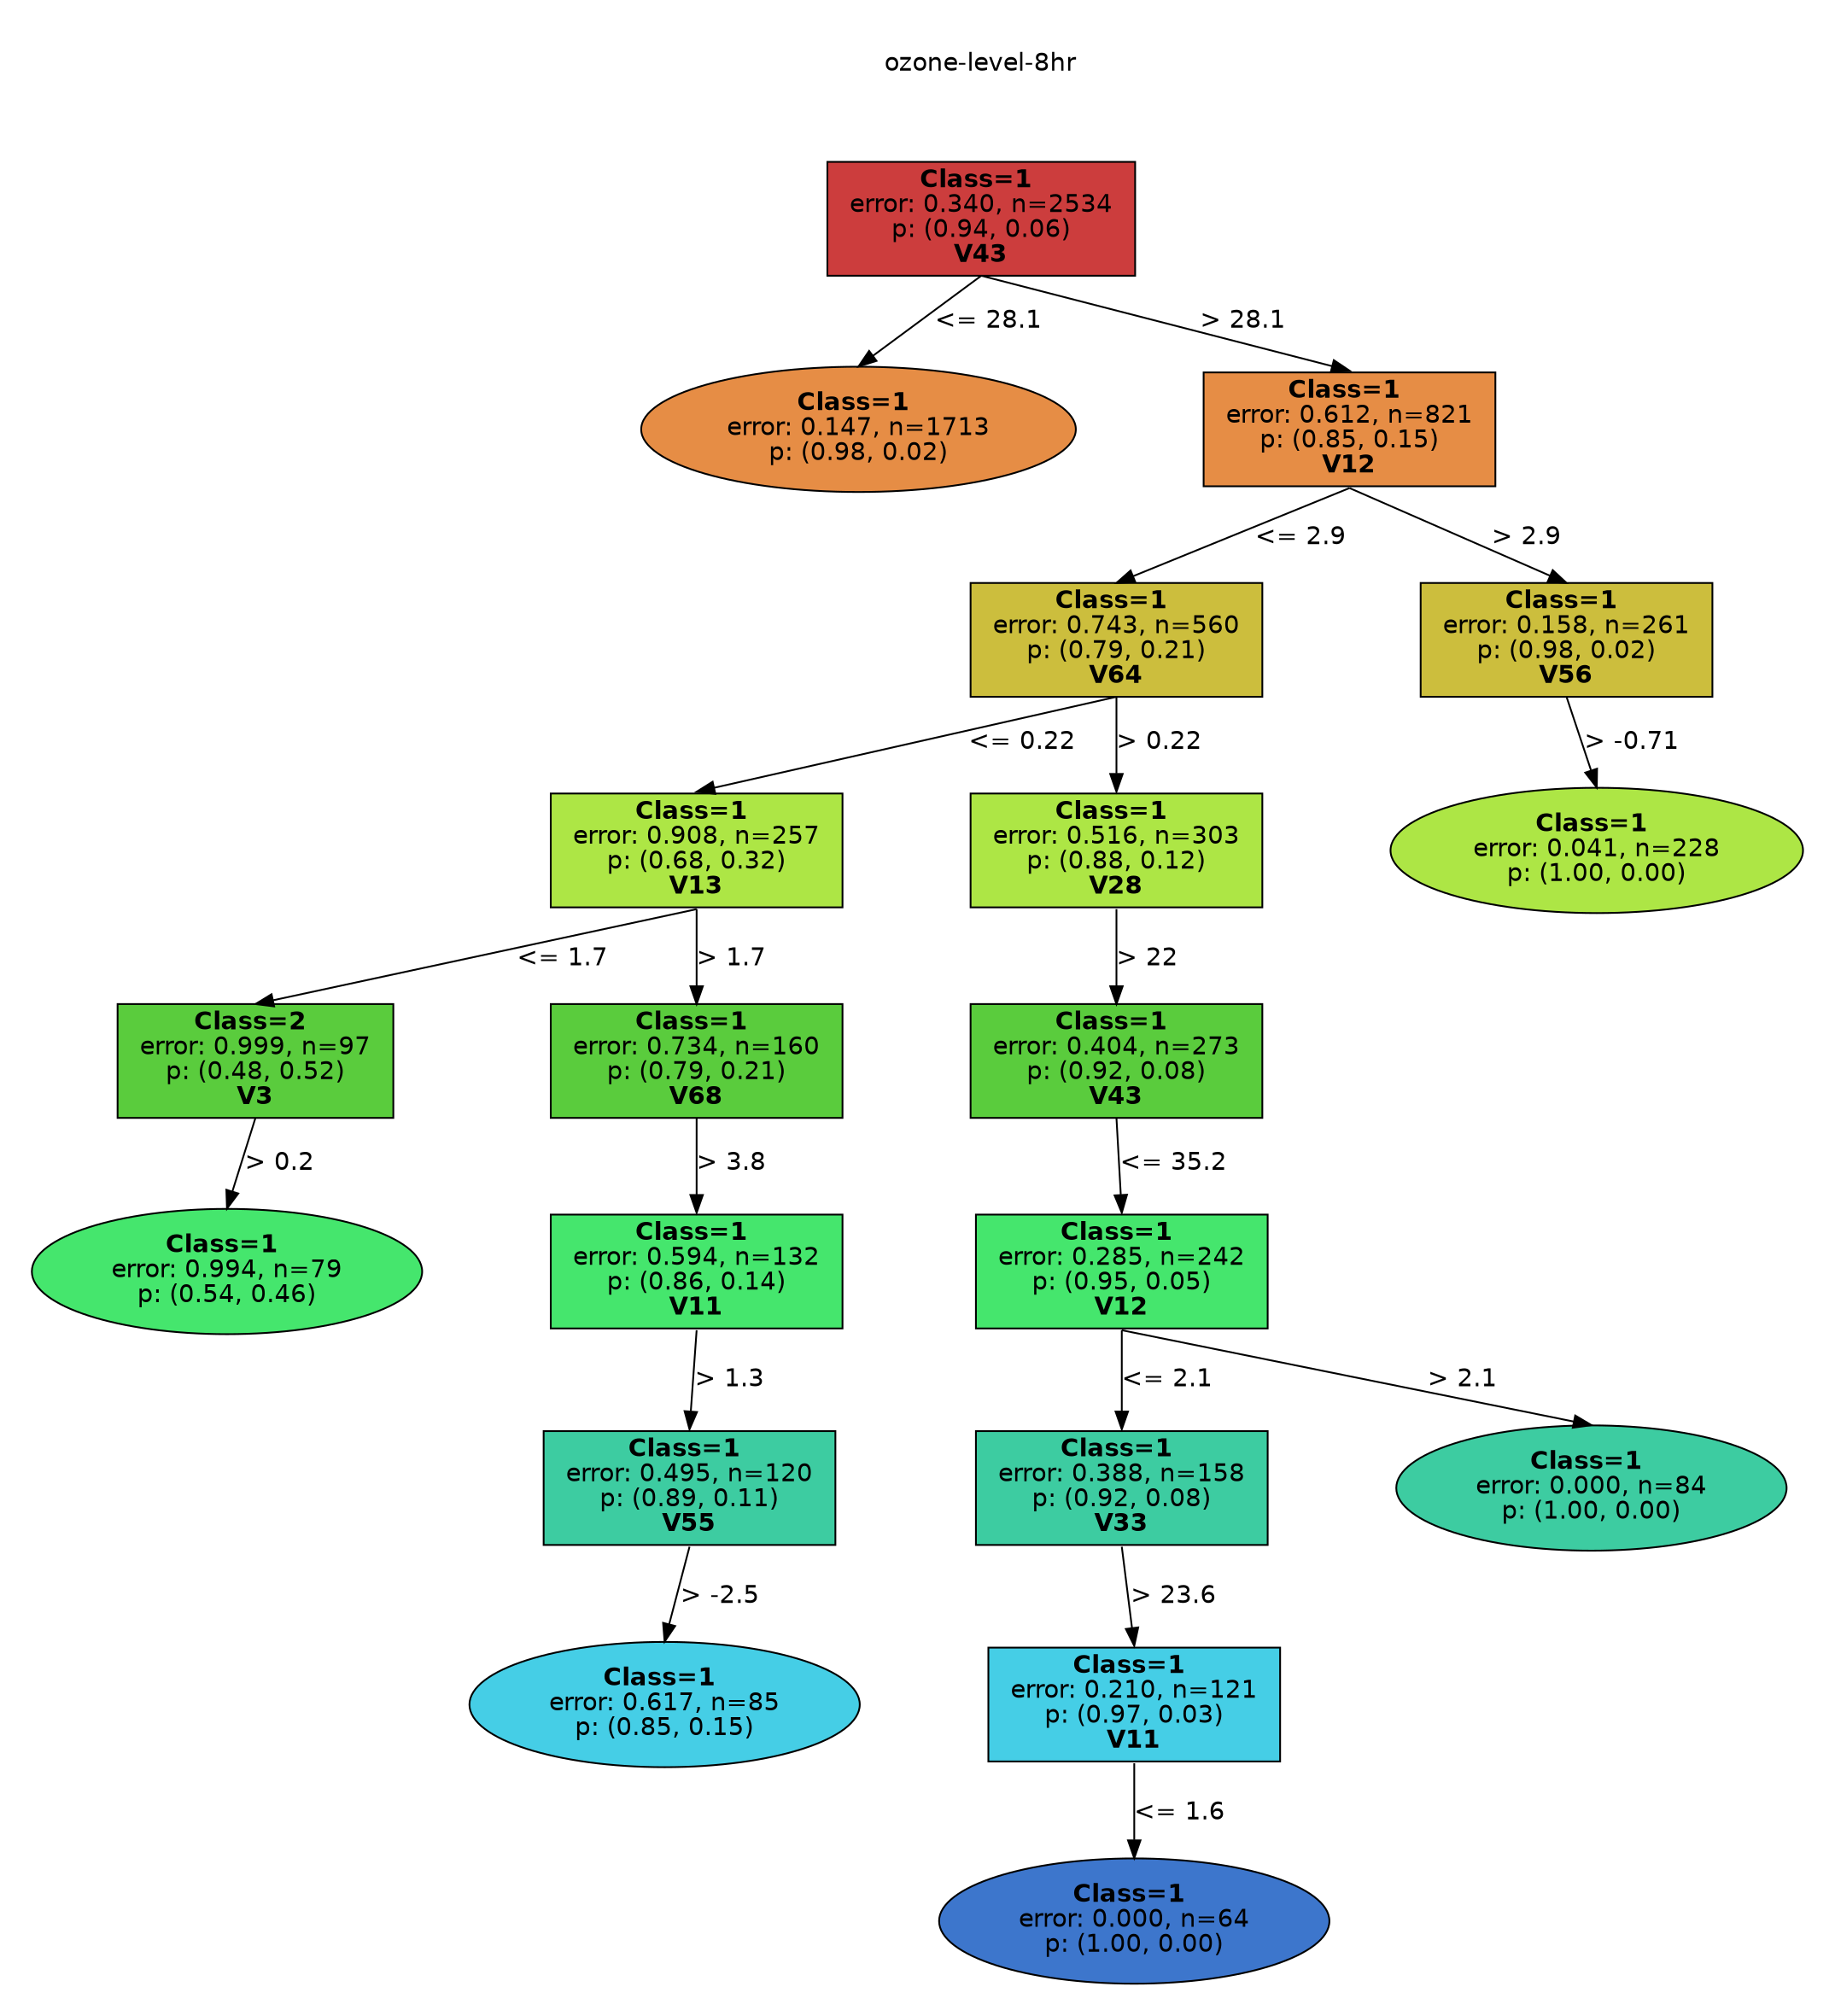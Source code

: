 digraph Tree {
splines=false;
graph [pad=".25", ranksep="0.5", nodesep="1"];
node [shape=rect, style="filled", color="black", fontname="helvetica",fillcolor="white"] ;
edge [fontname="helvetica"] ;
0 [label="ozone-level-8hr", shape=plaintext];
0:s -> 1:n [style=invis];   
1 [label=<<b> Class=1 </b> <br/> error: 0.340, n=2534 <br/> p: (0.94, 0.06) <br/><b>V43</b>>, fillcolor="0.000 0.7 0.800", shape="rect"];
2 [label=<<b> Class=1 </b> <br/> error: 0.147, n=1713 <br/> p: (0.98, 0.02) >, fillcolor="0.075 0.7 0.900", shape="oval"];
1:s -> 2:n [label="<= 28.1"] ;
3 [label=<<b> Class=1 </b> <br/> error: 0.612, n=821 <br/> p: (0.85, 0.15) <br/><b>V12</b>>, fillcolor="0.075 0.7 0.900", shape="rect"];
1:s -> 3:n [label="> 28.1"] ;
4 [label=<<b> Class=1 </b> <br/> error: 0.743, n=560 <br/> p: (0.79, 0.21) <br/><b>V64</b>>, fillcolor="0.150 0.7 0.800", shape="rect"];
3:s -> 4:n [label="<= 2.9"] ;
5 [label=<<b> Class=1 </b> <br/> error: 0.908, n=257 <br/> p: (0.68, 0.32) <br/><b>V13</b>>, fillcolor="0.225 0.7 0.900", shape="rect"];
4:s -> 5:n [label="<= 0.22"] ;
6 [label=<<b> Class=2 </b> <br/> error: 0.999, n=97 <br/> p: (0.48, 0.52) <br/><b>V3</b>>, fillcolor="0.300 0.7 0.800", shape="rect"];
5:s -> 6:n [label="<= 1.7"] ;
7 [label=<<b> Class=1 </b> <br/> error: 0.994, n=79 <br/> p: (0.54, 0.46) >, fillcolor="0.375 0.7 0.900", shape="oval"];
6:s -> 7:n [label="> 0.2"] ;
8 [label=<<b> Class=1 </b> <br/> error: 0.734, n=160 <br/> p: (0.79, 0.21) <br/><b>V68</b>>, fillcolor="0.300 0.7 0.800", shape="rect"];
5:s -> 8:n [label="> 1.7"] ;
9 [label=<<b> Class=1 </b> <br/> error: 0.594, n=132 <br/> p: (0.86, 0.14) <br/><b>V11</b>>, fillcolor="0.375 0.7 0.900", shape="rect"];
8:s -> 9:n [label="> 3.8"] ;
10 [label=<<b> Class=1 </b> <br/> error: 0.495, n=120 <br/> p: (0.89, 0.11) <br/><b>V55</b>>, fillcolor="0.450 0.7 0.800", shape="rect"];
9:s -> 10:n [label="> 1.3"] ;
11 [label=<<b> Class=1 </b> <br/> error: 0.617, n=85 <br/> p: (0.85, 0.15) >, fillcolor="0.525 0.7 0.900", shape="oval"];
10:s -> 11:n [label="> -2.5"] ;
12 [label=<<b> Class=1 </b> <br/> error: 0.516, n=303 <br/> p: (0.88, 0.12) <br/><b>V28</b>>, fillcolor="0.225 0.7 0.900", shape="rect"];
4:s -> 12:n [label="> 0.22"] ;
13 [label=<<b> Class=1 </b> <br/> error: 0.404, n=273 <br/> p: (0.92, 0.08) <br/><b>V43</b>>, fillcolor="0.300 0.7 0.800", shape="rect"];
12:s -> 13:n [label="> 22"] ;
14 [label=<<b> Class=1 </b> <br/> error: 0.285, n=242 <br/> p: (0.95, 0.05) <br/><b>V12</b>>, fillcolor="0.375 0.7 0.900", shape="rect"];
13:s -> 14:n [label="<= 35.2"] ;
15 [label=<<b> Class=1 </b> <br/> error: 0.388, n=158 <br/> p: (0.92, 0.08) <br/><b>V33</b>>, fillcolor="0.450 0.7 0.800", shape="rect"];
14:s -> 15:n [label="<= 2.1"] ;
16 [label=<<b> Class=1 </b> <br/> error: 0.210, n=121 <br/> p: (0.97, 0.03) <br/><b>V11</b>>, fillcolor="0.525 0.7 0.900", shape="rect"];
15:s -> 16:n [label="> 23.6"] ;
17 [label=<<b> Class=1 </b> <br/> error: 0.000, n=64 <br/> p: (1.00, 0.00) >, fillcolor="0.600 0.7 0.800", shape="oval"];
16:s -> 17:n [label="<= 1.6"] ;
18 [label=<<b> Class=1 </b> <br/> error: 0.000, n=84 <br/> p: (1.00, 0.00) >, fillcolor="0.450 0.7 0.800", shape="oval"];
14:s -> 18:n [label="> 2.1"] ;
19 [label=<<b> Class=1 </b> <br/> error: 0.158, n=261 <br/> p: (0.98, 0.02) <br/><b>V56</b>>, fillcolor="0.150 0.7 0.800", shape="rect"];
3:s -> 19:n [label="> 2.9"] ;
20 [label=<<b> Class=1 </b> <br/> error: 0.041, n=228 <br/> p: (1.00, 0.00) >, fillcolor="0.225 0.7 0.900", shape="oval"];
19:s -> 20:n [label="> -0.71"] ;

}